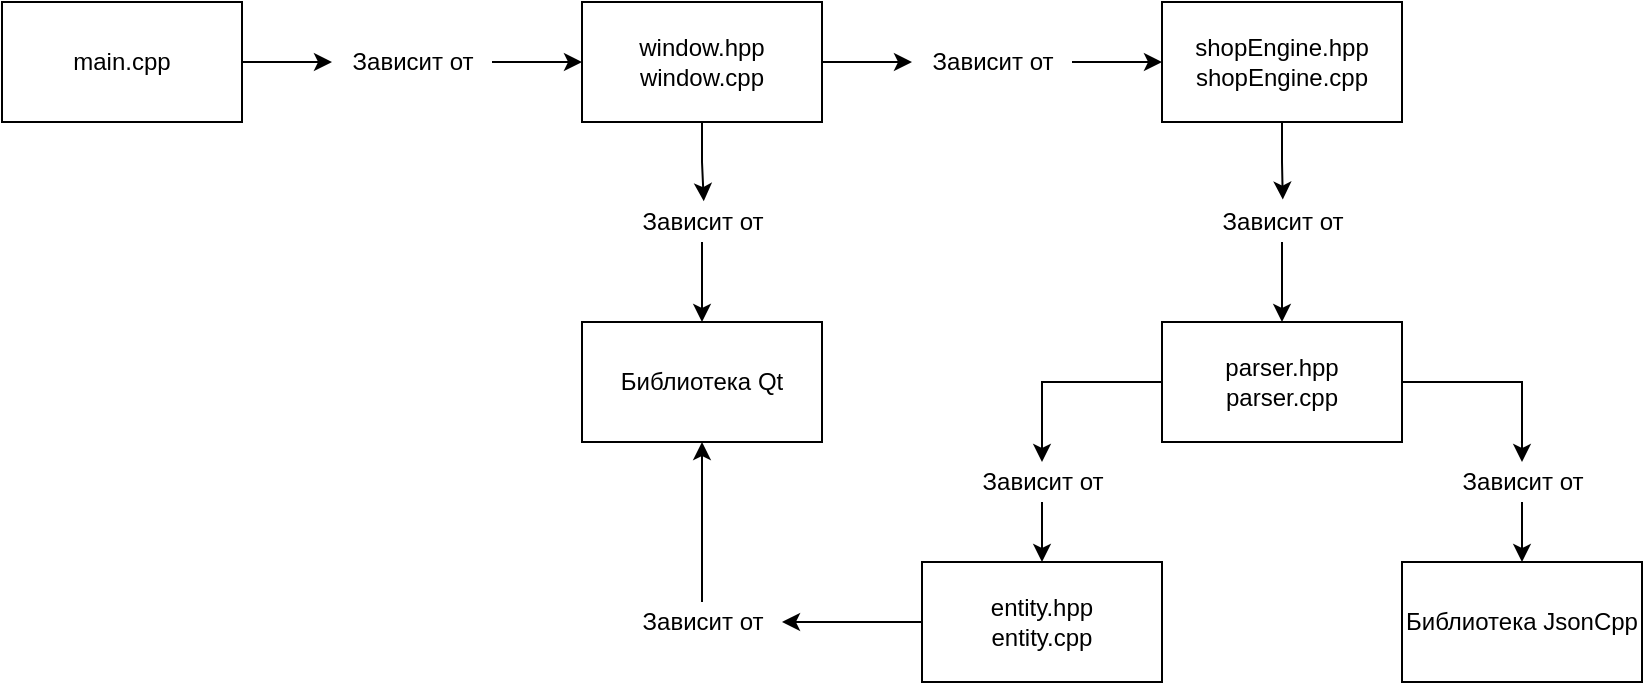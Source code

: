 <mxfile version="14.4.3" type="device"><diagram id="5CpWhgxtYtVXUlLcOjVm" name="Страница 1"><mxGraphModel dx="1264" dy="592" grid="1" gridSize="10" guides="1" tooltips="1" connect="1" arrows="1" fold="1" page="1" pageScale="1" pageWidth="827" pageHeight="1169" math="0" shadow="0"><root><mxCell id="0"/><mxCell id="1" parent="0"/><mxCell id="hOGgtNpXhRYcNDsHTfGU-13" style="edgeStyle=orthogonalEdgeStyle;rounded=0;orthogonalLoop=1;jettySize=auto;html=1;entryX=0.511;entryY=-0.02;entryDx=0;entryDy=0;entryPerimeter=0;" parent="1" source="hOGgtNpXhRYcNDsHTfGU-1" target="hOGgtNpXhRYcNDsHTfGU-10" edge="1"><mxGeometry relative="1" as="geometry"/></mxCell><mxCell id="hOGgtNpXhRYcNDsHTfGU-19" style="edgeStyle=orthogonalEdgeStyle;rounded=0;orthogonalLoop=1;jettySize=auto;html=1;" parent="1" source="hOGgtNpXhRYcNDsHTfGU-1" target="hOGgtNpXhRYcNDsHTfGU-17" edge="1"><mxGeometry relative="1" as="geometry"/></mxCell><mxCell id="hOGgtNpXhRYcNDsHTfGU-1" value="window.hpp&lt;br&gt;window.cpp" style="rounded=0;whiteSpace=wrap;html=1;" parent="1" vertex="1"><mxGeometry x="330" y="80" width="120" height="60" as="geometry"/></mxCell><mxCell id="hOGgtNpXhRYcNDsHTfGU-7" style="edgeStyle=orthogonalEdgeStyle;rounded=0;orthogonalLoop=1;jettySize=auto;html=1;" parent="1" source="hOGgtNpXhRYcNDsHTfGU-2" target="hOGgtNpXhRYcNDsHTfGU-4" edge="1"><mxGeometry relative="1" as="geometry"/></mxCell><mxCell id="hOGgtNpXhRYcNDsHTfGU-2" value="main.cpp" style="rounded=0;whiteSpace=wrap;html=1;" parent="1" vertex="1"><mxGeometry x="40" y="80" width="120" height="60" as="geometry"/></mxCell><mxCell id="hOGgtNpXhRYcNDsHTfGU-8" style="edgeStyle=orthogonalEdgeStyle;rounded=0;orthogonalLoop=1;jettySize=auto;html=1;entryX=0;entryY=0.5;entryDx=0;entryDy=0;" parent="1" source="hOGgtNpXhRYcNDsHTfGU-4" target="hOGgtNpXhRYcNDsHTfGU-1" edge="1"><mxGeometry relative="1" as="geometry"/></mxCell><mxCell id="hOGgtNpXhRYcNDsHTfGU-4" value="Зависит от" style="text;html=1;align=center;verticalAlign=middle;resizable=0;points=[];autosize=1;" parent="1" vertex="1"><mxGeometry x="205" y="100" width="80" height="20" as="geometry"/></mxCell><mxCell id="hOGgtNpXhRYcNDsHTfGU-9" value="Библиотека Qt" style="whiteSpace=wrap;html=1;" parent="1" vertex="1"><mxGeometry x="330" y="240" width="120" height="60" as="geometry"/></mxCell><mxCell id="hOGgtNpXhRYcNDsHTfGU-14" value="" style="edgeStyle=orthogonalEdgeStyle;rounded=0;orthogonalLoop=1;jettySize=auto;html=1;" parent="1" source="hOGgtNpXhRYcNDsHTfGU-10" target="hOGgtNpXhRYcNDsHTfGU-9" edge="1"><mxGeometry relative="1" as="geometry"/></mxCell><mxCell id="hOGgtNpXhRYcNDsHTfGU-10" value="Зависит от" style="text;html=1;align=center;verticalAlign=middle;resizable=0;points=[];autosize=1;" parent="1" vertex="1"><mxGeometry x="350" y="180" width="80" height="20" as="geometry"/></mxCell><mxCell id="hOGgtNpXhRYcNDsHTfGU-23" style="edgeStyle=orthogonalEdgeStyle;rounded=0;orthogonalLoop=1;jettySize=auto;html=1;entryX=0.505;entryY=-0.06;entryDx=0;entryDy=0;entryPerimeter=0;" parent="1" source="hOGgtNpXhRYcNDsHTfGU-16" target="hOGgtNpXhRYcNDsHTfGU-22" edge="1"><mxGeometry relative="1" as="geometry"/></mxCell><mxCell id="hOGgtNpXhRYcNDsHTfGU-16" value="shopEngine.hpp&lt;br&gt;shopEngine.cpp" style="whiteSpace=wrap;html=1;" parent="1" vertex="1"><mxGeometry x="620" y="80" width="120" height="60" as="geometry"/></mxCell><mxCell id="hOGgtNpXhRYcNDsHTfGU-20" style="edgeStyle=orthogonalEdgeStyle;rounded=0;orthogonalLoop=1;jettySize=auto;html=1;entryX=0;entryY=0.5;entryDx=0;entryDy=0;" parent="1" source="hOGgtNpXhRYcNDsHTfGU-17" target="hOGgtNpXhRYcNDsHTfGU-16" edge="1"><mxGeometry relative="1" as="geometry"/></mxCell><mxCell id="hOGgtNpXhRYcNDsHTfGU-17" value="Зависит от" style="text;html=1;align=center;verticalAlign=middle;resizable=0;points=[];autosize=1;" parent="1" vertex="1"><mxGeometry x="495" y="100" width="80" height="20" as="geometry"/></mxCell><mxCell id="hOGgtNpXhRYcNDsHTfGU-29" style="edgeStyle=orthogonalEdgeStyle;rounded=0;orthogonalLoop=1;jettySize=auto;html=1;" parent="1" source="hOGgtNpXhRYcNDsHTfGU-21" target="hOGgtNpXhRYcNDsHTfGU-27" edge="1"><mxGeometry relative="1" as="geometry"/></mxCell><mxCell id="hOGgtNpXhRYcNDsHTfGU-31" style="edgeStyle=orthogonalEdgeStyle;rounded=0;orthogonalLoop=1;jettySize=auto;html=1;" parent="1" source="hOGgtNpXhRYcNDsHTfGU-21" target="hOGgtNpXhRYcNDsHTfGU-28" edge="1"><mxGeometry relative="1" as="geometry"/></mxCell><mxCell id="hOGgtNpXhRYcNDsHTfGU-21" value="parser.hpp&lt;br&gt;parser.cpp" style="whiteSpace=wrap;html=1;" parent="1" vertex="1"><mxGeometry x="620" y="240" width="120" height="60" as="geometry"/></mxCell><mxCell id="hOGgtNpXhRYcNDsHTfGU-24" style="edgeStyle=orthogonalEdgeStyle;rounded=0;orthogonalLoop=1;jettySize=auto;html=1;entryX=0.5;entryY=0;entryDx=0;entryDy=0;" parent="1" source="hOGgtNpXhRYcNDsHTfGU-22" target="hOGgtNpXhRYcNDsHTfGU-21" edge="1"><mxGeometry relative="1" as="geometry"/></mxCell><mxCell id="hOGgtNpXhRYcNDsHTfGU-22" value="Зависит от" style="text;html=1;align=center;verticalAlign=middle;resizable=0;points=[];autosize=1;" parent="1" vertex="1"><mxGeometry x="640" y="180" width="80" height="20" as="geometry"/></mxCell><mxCell id="I62-Fy27B1EANUqMMa8t-3" style="edgeStyle=orthogonalEdgeStyle;rounded=0;orthogonalLoop=1;jettySize=auto;html=1;" edge="1" parent="1" source="hOGgtNpXhRYcNDsHTfGU-25" target="I62-Fy27B1EANUqMMa8t-2"><mxGeometry relative="1" as="geometry"/></mxCell><mxCell id="hOGgtNpXhRYcNDsHTfGU-25" value="entity.hpp&lt;br&gt;entity.cpp" style="whiteSpace=wrap;html=1;" parent="1" vertex="1"><mxGeometry x="500" y="360" width="120" height="60" as="geometry"/></mxCell><mxCell id="hOGgtNpXhRYcNDsHTfGU-26" value="Библиотека JsonCpp" style="whiteSpace=wrap;html=1;" parent="1" vertex="1"><mxGeometry x="740" y="360" width="120" height="60" as="geometry"/></mxCell><mxCell id="hOGgtNpXhRYcNDsHTfGU-30" style="edgeStyle=orthogonalEdgeStyle;rounded=0;orthogonalLoop=1;jettySize=auto;html=1;entryX=0.5;entryY=0;entryDx=0;entryDy=0;" parent="1" source="hOGgtNpXhRYcNDsHTfGU-27" target="hOGgtNpXhRYcNDsHTfGU-25" edge="1"><mxGeometry relative="1" as="geometry"/></mxCell><mxCell id="hOGgtNpXhRYcNDsHTfGU-27" value="Зависит от" style="text;html=1;align=center;verticalAlign=middle;resizable=0;points=[];autosize=1;" parent="1" vertex="1"><mxGeometry x="520" y="310" width="80" height="20" as="geometry"/></mxCell><mxCell id="hOGgtNpXhRYcNDsHTfGU-32" style="edgeStyle=orthogonalEdgeStyle;rounded=0;orthogonalLoop=1;jettySize=auto;html=1;entryX=0.5;entryY=0;entryDx=0;entryDy=0;" parent="1" source="hOGgtNpXhRYcNDsHTfGU-28" target="hOGgtNpXhRYcNDsHTfGU-26" edge="1"><mxGeometry relative="1" as="geometry"/></mxCell><mxCell id="hOGgtNpXhRYcNDsHTfGU-28" value="Зависит от" style="text;html=1;align=center;verticalAlign=middle;resizable=0;points=[];autosize=1;" parent="1" vertex="1"><mxGeometry x="760" y="310" width="80" height="20" as="geometry"/></mxCell><mxCell id="I62-Fy27B1EANUqMMa8t-4" style="edgeStyle=orthogonalEdgeStyle;rounded=0;orthogonalLoop=1;jettySize=auto;html=1;entryX=0.5;entryY=1;entryDx=0;entryDy=0;" edge="1" parent="1" source="I62-Fy27B1EANUqMMa8t-2" target="hOGgtNpXhRYcNDsHTfGU-9"><mxGeometry relative="1" as="geometry"/></mxCell><mxCell id="I62-Fy27B1EANUqMMa8t-2" value="Зависит от" style="text;html=1;align=center;verticalAlign=middle;resizable=0;points=[];autosize=1;" vertex="1" parent="1"><mxGeometry x="350" y="380" width="80" height="20" as="geometry"/></mxCell></root></mxGraphModel></diagram></mxfile>